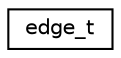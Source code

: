 digraph "Graphical Class Hierarchy"
{
  edge [fontname="Helvetica",fontsize="10",labelfontname="Helvetica",labelfontsize="10"];
  node [fontname="Helvetica",fontsize="10",shape=record];
  rankdir="LR";
  Node1 [label="edge_t",height=0.2,width=0.4,color="black", fillcolor="white", style="filled",URL="$structedge__t.html"];
}
